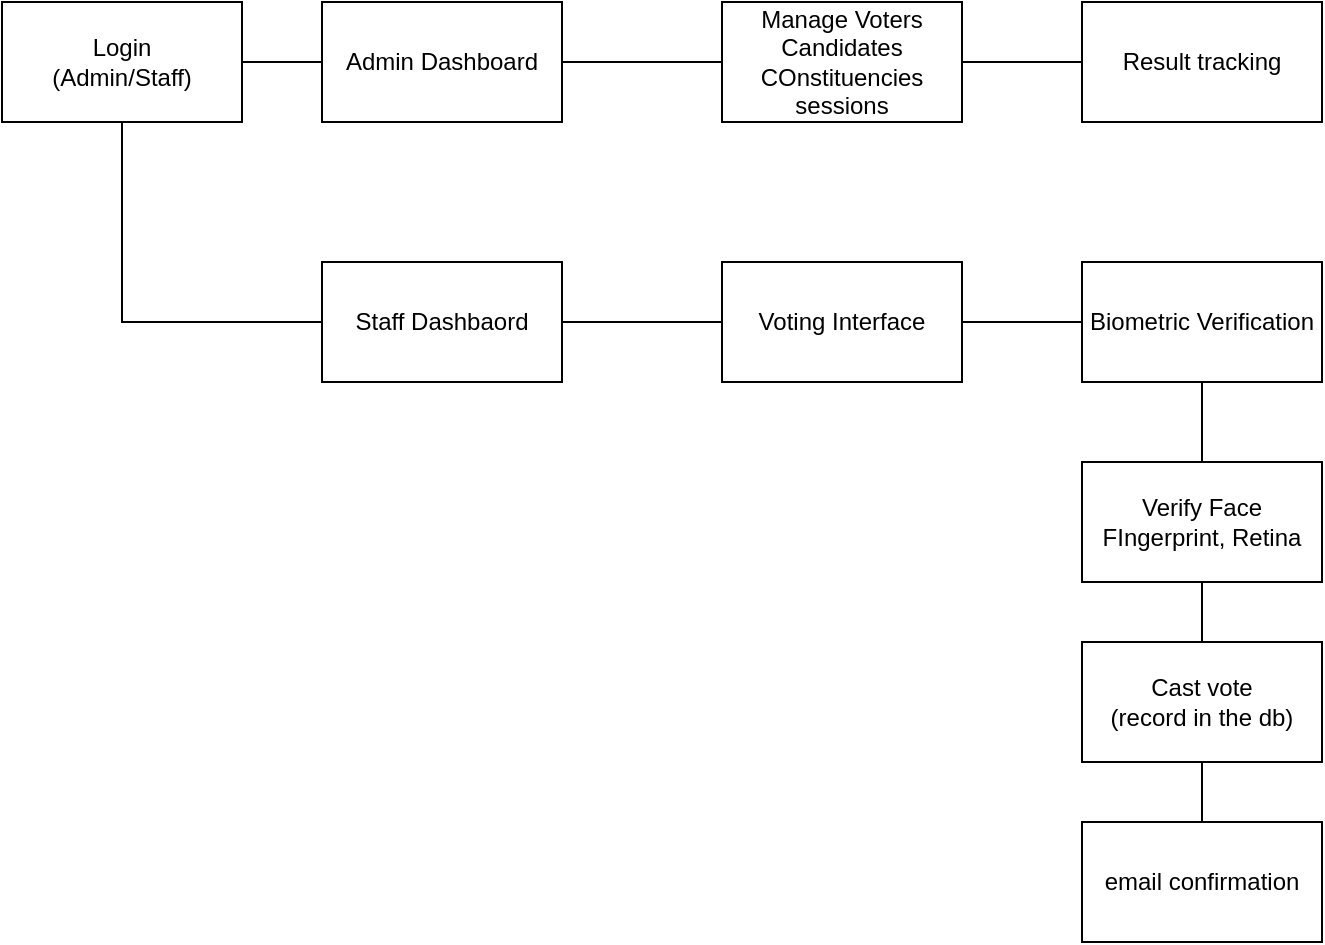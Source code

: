 <mxfile version="26.0.14">
  <diagram name="Page-1" id="_WT9Ak88qaJ5BDTA4hlj">
    <mxGraphModel dx="1247" dy="642" grid="1" gridSize="10" guides="1" tooltips="1" connect="1" arrows="1" fold="1" page="1" pageScale="1" pageWidth="827" pageHeight="1169" math="0" shadow="0">
      <root>
        <mxCell id="0" />
        <mxCell id="1" parent="0" />
        <mxCell id="ijgNtJc6uFt55ZytA_dW-1" value="Login&lt;div&gt;(Admin/Staff)&lt;/div&gt;" style="rounded=0;whiteSpace=wrap;html=1;" vertex="1" parent="1">
          <mxGeometry x="20" y="160" width="120" height="60" as="geometry" />
        </mxCell>
        <mxCell id="ijgNtJc6uFt55ZytA_dW-2" value="Admin Dashboard" style="rounded=0;whiteSpace=wrap;html=1;" vertex="1" parent="1">
          <mxGeometry x="180" y="160" width="120" height="60" as="geometry" />
        </mxCell>
        <mxCell id="ijgNtJc6uFt55ZytA_dW-3" value="Manage Voters&lt;div&gt;Candidates&lt;br&gt;COnstituencies&lt;br&gt;sessions&lt;/div&gt;" style="rounded=0;whiteSpace=wrap;html=1;" vertex="1" parent="1">
          <mxGeometry x="380" y="160" width="120" height="60" as="geometry" />
        </mxCell>
        <mxCell id="ijgNtJc6uFt55ZytA_dW-4" value="Staff Dashbaord" style="rounded=0;whiteSpace=wrap;html=1;" vertex="1" parent="1">
          <mxGeometry x="180" y="290" width="120" height="60" as="geometry" />
        </mxCell>
        <mxCell id="ijgNtJc6uFt55ZytA_dW-5" value="Voting Interface" style="rounded=0;whiteSpace=wrap;html=1;" vertex="1" parent="1">
          <mxGeometry x="380" y="290" width="120" height="60" as="geometry" />
        </mxCell>
        <mxCell id="ijgNtJc6uFt55ZytA_dW-6" value="Biometric Verification" style="rounded=0;whiteSpace=wrap;html=1;" vertex="1" parent="1">
          <mxGeometry x="560" y="290" width="120" height="60" as="geometry" />
        </mxCell>
        <mxCell id="ijgNtJc6uFt55ZytA_dW-7" value="Verify Face FIngerprint, Retina" style="rounded=0;whiteSpace=wrap;html=1;" vertex="1" parent="1">
          <mxGeometry x="560" y="390" width="120" height="60" as="geometry" />
        </mxCell>
        <mxCell id="ijgNtJc6uFt55ZytA_dW-8" value="Cast vote&lt;div&gt;(record in the db)&lt;/div&gt;" style="rounded=0;whiteSpace=wrap;html=1;" vertex="1" parent="1">
          <mxGeometry x="560" y="480" width="120" height="60" as="geometry" />
        </mxCell>
        <mxCell id="ijgNtJc6uFt55ZytA_dW-9" value="email confirmation" style="rounded=0;whiteSpace=wrap;html=1;" vertex="1" parent="1">
          <mxGeometry x="560" y="570" width="120" height="60" as="geometry" />
        </mxCell>
        <mxCell id="ijgNtJc6uFt55ZytA_dW-10" value="Result tracking" style="rounded=0;whiteSpace=wrap;html=1;" vertex="1" parent="1">
          <mxGeometry x="560" y="160" width="120" height="60" as="geometry" />
        </mxCell>
        <mxCell id="ijgNtJc6uFt55ZytA_dW-11" value="" style="endArrow=none;html=1;rounded=0;" edge="1" parent="1" source="ijgNtJc6uFt55ZytA_dW-1" target="ijgNtJc6uFt55ZytA_dW-2">
          <mxGeometry width="50" height="50" relative="1" as="geometry">
            <mxPoint x="160" y="200" as="sourcePoint" />
            <mxPoint x="210" y="150" as="targetPoint" />
          </mxGeometry>
        </mxCell>
        <mxCell id="ijgNtJc6uFt55ZytA_dW-13" value="" style="endArrow=none;html=1;rounded=0;" edge="1" parent="1" source="ijgNtJc6uFt55ZytA_dW-4" target="ijgNtJc6uFt55ZytA_dW-1">
          <mxGeometry width="50" height="50" relative="1" as="geometry">
            <mxPoint y="340" as="sourcePoint" />
            <mxPoint x="50" y="290" as="targetPoint" />
            <Array as="points">
              <mxPoint x="80" y="320" />
            </Array>
          </mxGeometry>
        </mxCell>
        <mxCell id="ijgNtJc6uFt55ZytA_dW-14" value="" style="endArrow=none;html=1;rounded=0;" edge="1" parent="1" source="ijgNtJc6uFt55ZytA_dW-2" target="ijgNtJc6uFt55ZytA_dW-3">
          <mxGeometry width="50" height="50" relative="1" as="geometry">
            <mxPoint x="440" y="280" as="sourcePoint" />
            <mxPoint x="490" y="230" as="targetPoint" />
          </mxGeometry>
        </mxCell>
        <mxCell id="ijgNtJc6uFt55ZytA_dW-15" value="" style="endArrow=none;html=1;rounded=0;" edge="1" parent="1" source="ijgNtJc6uFt55ZytA_dW-4" target="ijgNtJc6uFt55ZytA_dW-5">
          <mxGeometry width="50" height="50" relative="1" as="geometry">
            <mxPoint x="410" y="470" as="sourcePoint" />
            <mxPoint x="460" y="420" as="targetPoint" />
          </mxGeometry>
        </mxCell>
        <mxCell id="ijgNtJc6uFt55ZytA_dW-16" value="" style="endArrow=none;html=1;rounded=0;" edge="1" parent="1" source="ijgNtJc6uFt55ZytA_dW-3" target="ijgNtJc6uFt55ZytA_dW-10">
          <mxGeometry width="50" height="50" relative="1" as="geometry">
            <mxPoint x="500" y="110" as="sourcePoint" />
            <mxPoint x="550" y="60" as="targetPoint" />
          </mxGeometry>
        </mxCell>
        <mxCell id="ijgNtJc6uFt55ZytA_dW-17" value="" style="endArrow=none;html=1;rounded=0;" edge="1" parent="1" source="ijgNtJc6uFt55ZytA_dW-7" target="ijgNtJc6uFt55ZytA_dW-6">
          <mxGeometry width="50" height="50" relative="1" as="geometry">
            <mxPoint x="370" y="520" as="sourcePoint" />
            <mxPoint x="420" y="470" as="targetPoint" />
          </mxGeometry>
        </mxCell>
        <mxCell id="ijgNtJc6uFt55ZytA_dW-18" value="" style="endArrow=none;html=1;rounded=0;" edge="1" parent="1" source="ijgNtJc6uFt55ZytA_dW-8" target="ijgNtJc6uFt55ZytA_dW-7">
          <mxGeometry width="50" height="50" relative="1" as="geometry">
            <mxPoint x="490" y="550" as="sourcePoint" />
            <mxPoint x="540" y="500" as="targetPoint" />
          </mxGeometry>
        </mxCell>
        <mxCell id="ijgNtJc6uFt55ZytA_dW-19" value="" style="endArrow=none;html=1;rounded=0;" edge="1" parent="1" source="ijgNtJc6uFt55ZytA_dW-6" target="ijgNtJc6uFt55ZytA_dW-5">
          <mxGeometry width="50" height="50" relative="1" as="geometry">
            <mxPoint x="490" y="490" as="sourcePoint" />
            <mxPoint x="540" y="440" as="targetPoint" />
          </mxGeometry>
        </mxCell>
        <mxCell id="ijgNtJc6uFt55ZytA_dW-20" value="" style="endArrow=none;html=1;rounded=0;" edge="1" parent="1" source="ijgNtJc6uFt55ZytA_dW-9" target="ijgNtJc6uFt55ZytA_dW-8">
          <mxGeometry width="50" height="50" relative="1" as="geometry">
            <mxPoint x="460" y="570" as="sourcePoint" />
            <mxPoint x="510" y="520" as="targetPoint" />
          </mxGeometry>
        </mxCell>
      </root>
    </mxGraphModel>
  </diagram>
</mxfile>
